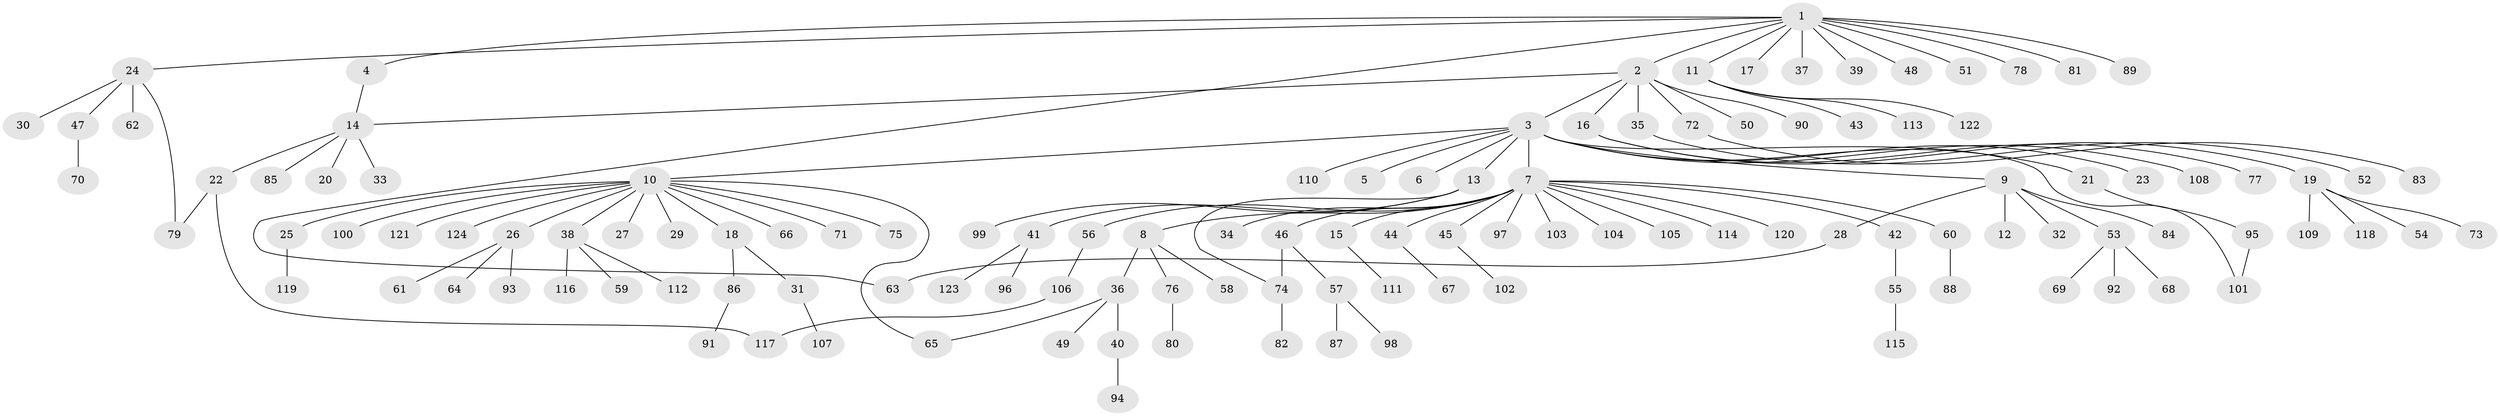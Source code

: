// coarse degree distribution, {9: 0.02702702702702703, 12: 0.05405405405405406, 8: 0.02702702702702703, 1: 0.7567567567567568, 3: 0.02702702702702703, 4: 0.02702702702702703, 2: 0.08108108108108109}
// Generated by graph-tools (version 1.1) at 2025/18/03/04/25 18:18:15]
// undirected, 124 vertices, 130 edges
graph export_dot {
graph [start="1"]
  node [color=gray90,style=filled];
  1;
  2;
  3;
  4;
  5;
  6;
  7;
  8;
  9;
  10;
  11;
  12;
  13;
  14;
  15;
  16;
  17;
  18;
  19;
  20;
  21;
  22;
  23;
  24;
  25;
  26;
  27;
  28;
  29;
  30;
  31;
  32;
  33;
  34;
  35;
  36;
  37;
  38;
  39;
  40;
  41;
  42;
  43;
  44;
  45;
  46;
  47;
  48;
  49;
  50;
  51;
  52;
  53;
  54;
  55;
  56;
  57;
  58;
  59;
  60;
  61;
  62;
  63;
  64;
  65;
  66;
  67;
  68;
  69;
  70;
  71;
  72;
  73;
  74;
  75;
  76;
  77;
  78;
  79;
  80;
  81;
  82;
  83;
  84;
  85;
  86;
  87;
  88;
  89;
  90;
  91;
  92;
  93;
  94;
  95;
  96;
  97;
  98;
  99;
  100;
  101;
  102;
  103;
  104;
  105;
  106;
  107;
  108;
  109;
  110;
  111;
  112;
  113;
  114;
  115;
  116;
  117;
  118;
  119;
  120;
  121;
  122;
  123;
  124;
  1 -- 2;
  1 -- 4;
  1 -- 11;
  1 -- 17;
  1 -- 24;
  1 -- 37;
  1 -- 39;
  1 -- 48;
  1 -- 51;
  1 -- 63;
  1 -- 78;
  1 -- 81;
  1 -- 89;
  2 -- 3;
  2 -- 14;
  2 -- 16;
  2 -- 35;
  2 -- 50;
  2 -- 72;
  2 -- 90;
  3 -- 5;
  3 -- 6;
  3 -- 7;
  3 -- 9;
  3 -- 10;
  3 -- 13;
  3 -- 21;
  3 -- 23;
  3 -- 101;
  3 -- 108;
  3 -- 110;
  4 -- 14;
  7 -- 8;
  7 -- 15;
  7 -- 34;
  7 -- 42;
  7 -- 44;
  7 -- 45;
  7 -- 46;
  7 -- 56;
  7 -- 60;
  7 -- 97;
  7 -- 103;
  7 -- 104;
  7 -- 105;
  7 -- 114;
  7 -- 120;
  8 -- 36;
  8 -- 58;
  8 -- 76;
  9 -- 12;
  9 -- 28;
  9 -- 32;
  9 -- 53;
  9 -- 84;
  10 -- 18;
  10 -- 25;
  10 -- 26;
  10 -- 27;
  10 -- 29;
  10 -- 38;
  10 -- 65;
  10 -- 66;
  10 -- 71;
  10 -- 75;
  10 -- 100;
  10 -- 121;
  10 -- 124;
  11 -- 43;
  11 -- 113;
  11 -- 122;
  13 -- 41;
  13 -- 74;
  13 -- 99;
  14 -- 20;
  14 -- 22;
  14 -- 33;
  14 -- 85;
  15 -- 111;
  16 -- 19;
  16 -- 77;
  18 -- 31;
  18 -- 86;
  19 -- 54;
  19 -- 73;
  19 -- 109;
  19 -- 118;
  21 -- 95;
  22 -- 79;
  22 -- 117;
  24 -- 30;
  24 -- 47;
  24 -- 62;
  24 -- 79;
  25 -- 119;
  26 -- 61;
  26 -- 64;
  26 -- 93;
  28 -- 63;
  31 -- 107;
  35 -- 52;
  36 -- 40;
  36 -- 49;
  36 -- 65;
  38 -- 59;
  38 -- 112;
  38 -- 116;
  40 -- 94;
  41 -- 96;
  41 -- 123;
  42 -- 55;
  44 -- 67;
  45 -- 102;
  46 -- 57;
  46 -- 74;
  47 -- 70;
  53 -- 68;
  53 -- 69;
  53 -- 92;
  55 -- 115;
  56 -- 106;
  57 -- 87;
  57 -- 98;
  60 -- 88;
  72 -- 83;
  74 -- 82;
  76 -- 80;
  86 -- 91;
  95 -- 101;
  106 -- 117;
}
